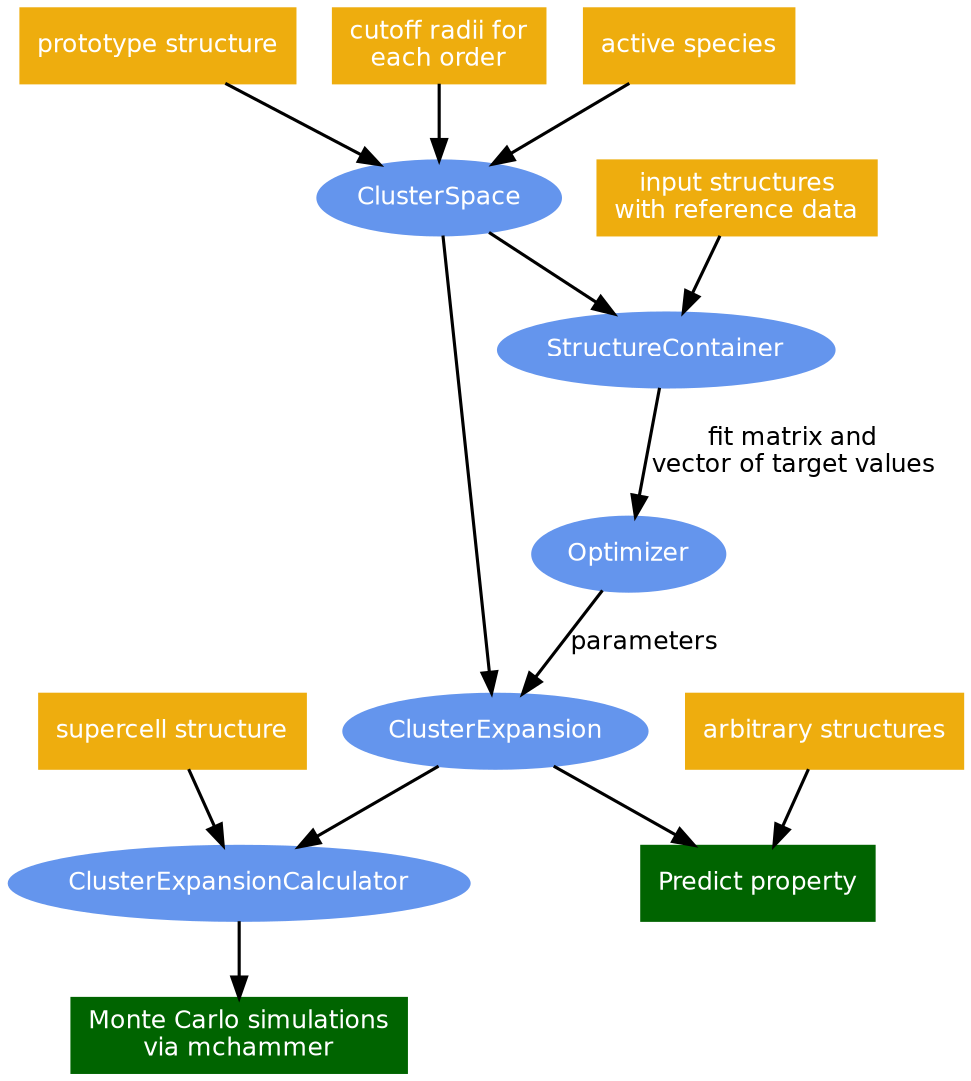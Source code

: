 # dot -Tsvg workflow.dot -o workflow.svg

digraph g {

  graph [ fontname = "helvetica",
          fontsize = 12.0,
          rankdir = "TB",
          bgcolor = "transparent" ];

  edge [ fontname = "helvetica",
         fontsize = 12.0,
         penwidth = 1.5 ]

  node [ fontname = "helvetica",
         fontsize = 12.0,
         fontcolor=white,
         shape="ellipse",
         color=cornflowerblue,
         style=filled];

  Prototype [ color=darkgoldenrod2,
              label="prototype structure",
              shape=box];
  Cutoffs [ color=darkgoldenrod2,
            label="cutoff radii for\neach order",
            shape=box];
  Elements [ color=darkgoldenrod2,
            label="active species",
            shape=box];
  Structures [ color=darkgoldenrod2,
               label="input structures\nwith reference data",
	       shape=box];

  ClusterSpace [ href="../moduleref_icet/cluster_space.html#icet.ClusterSpace",
                 target="_top" ];

  StructureContainer [ href="../moduleref_icet/structure_container.html#icet.StructureContainer",
                       target="_top" ];
  Optimizer [ label="Optimizer",
              href="https://trainstation.materialsmodeling.org/moduleref.html",
              target="_blank"];
  ClusterExpansion [ href="../moduleref_icet/cluster_expansion.html#icet.ClusterExpansion",
                           target="_top" ];
  ClusterExpansionCalculator [ href="../moduleref_mchammer/calculators.html#mchammer.calculators.ClusterExpansionCalculator",
                   target="_top" ];

  Supercell [ color=darkgoldenrod2,
              label="supercell structure",
              shape=box];

  structures [ color=darkgoldenrod2,
               label="arbitrary structures",
               shape=box];

  predict [ shape=rectangle,
            color=darkgreen,
            fontcolor=white,
            label="Predict property",
	    href="../moduleref_icet/cluster_expansion.html#icet.ClusterExpansion.predict",
	    target="_top"];

  MC [ shape=rectangle,
       color=darkgreen,
       fontcolor=white,
       label="Monte Carlo simulations\nvia mchammer",
       href="../moduleref_mchammer/index.html",
       target="_top"];

  Prototype -> ClusterSpace;
  Elements -> ClusterSpace;
  Cutoffs -> ClusterSpace;

  ClusterSpace -> StructureContainer;
  Structures -> StructureContainer;

  StructureContainer -> Optimizer [label="fit matrix and\nvector of target values"];

  ClusterSpace -> ClusterExpansion;
  Optimizer -> ClusterExpansion [label=parameters];

  structures -> predict;
  ClusterExpansion -> predict;

  Supercell -> ClusterExpansionCalculator;
  ClusterExpansion -> ClusterExpansionCalculator;
  ClusterExpansionCalculator -> MC;
}
